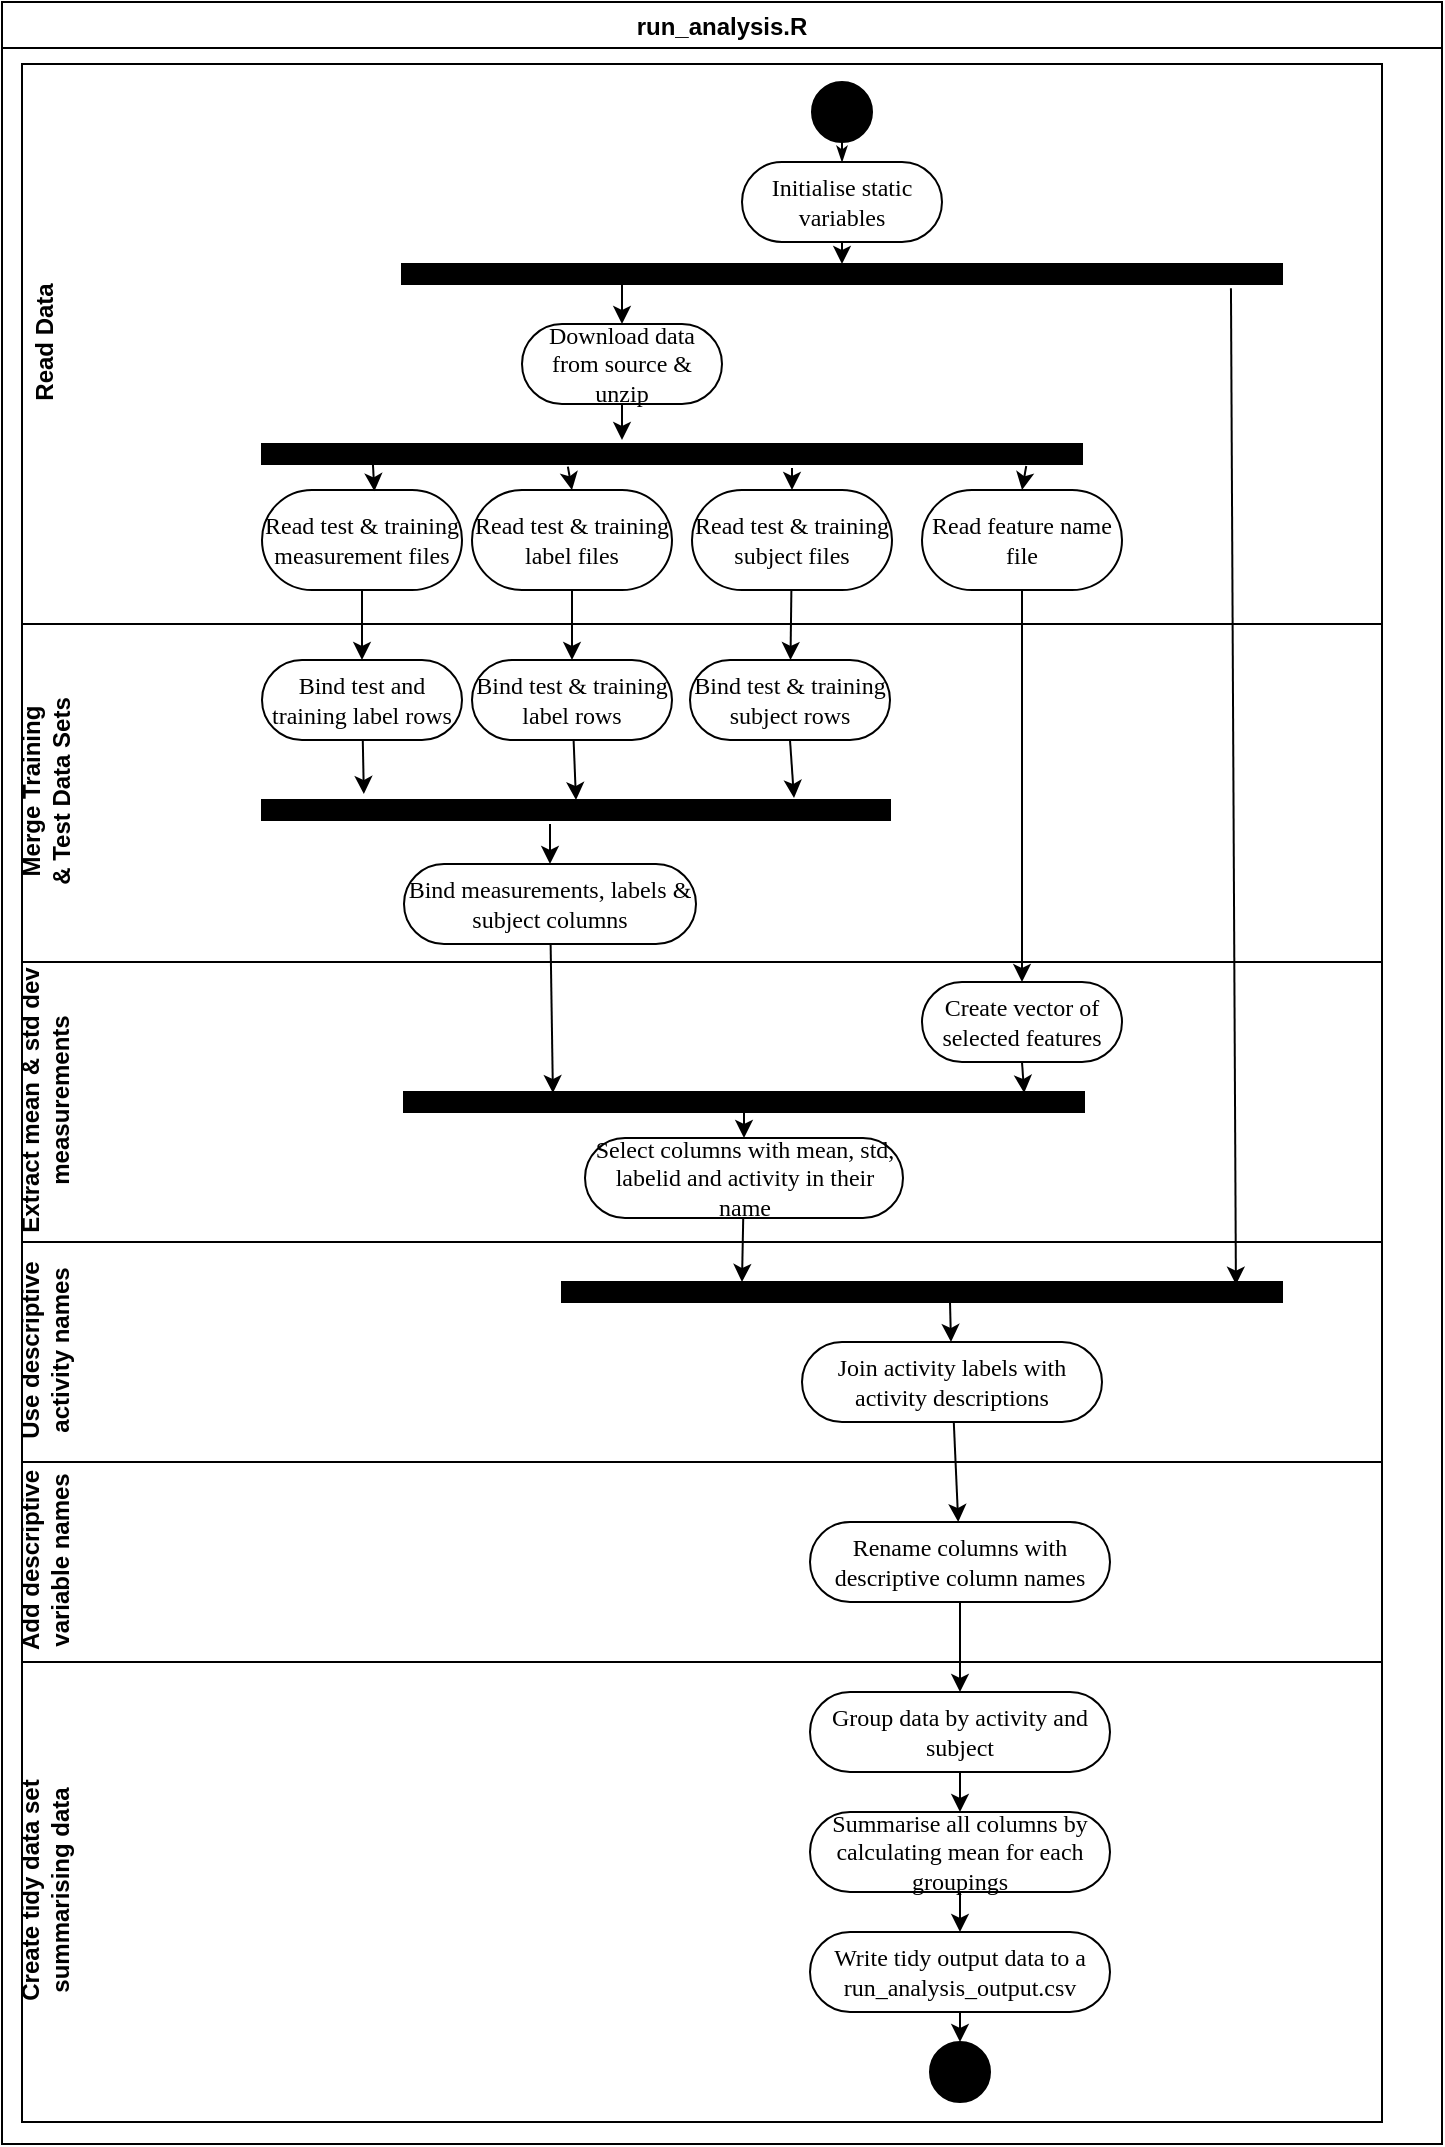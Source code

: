 <mxfile version="13.3.5" type="device"><diagram id="HFw_T7LcUI7f5h7ujG9y" name="Page-1"><mxGraphModel dx="245" dy="548" grid="1" gridSize="10" guides="1" tooltips="1" connect="1" arrows="1" fold="1" page="1" pageScale="1" pageWidth="827" pageHeight="1169" math="0" shadow="0"><root><mxCell id="0"/><mxCell id="1" parent="0"/><mxCell id="Xpmg2z_1HiEXHVIbIYI9-76" value="run_analysis.R" style="swimlane;" vertex="1" parent="1"><mxGeometry x="840" y="19" width="720" height="1071" as="geometry"/></mxCell><mxCell id="Xpmg2z_1HiEXHVIbIYI9-1" value="Read Data" style="swimlane;html=1;horizontal=0;swimlaneLine=0;" vertex="1" parent="Xpmg2z_1HiEXHVIbIYI9-76"><mxGeometry x="10" y="31" width="680" height="280" as="geometry"/></mxCell><mxCell id="Xpmg2z_1HiEXHVIbIYI9-37" value="" style="ellipse;whiteSpace=wrap;html=1;rounded=0;shadow=0;comic=0;labelBackgroundColor=none;strokeWidth=1;fillColor=#000000;fontFamily=Verdana;fontSize=12;align=center;" vertex="1" parent="Xpmg2z_1HiEXHVIbIYI9-1"><mxGeometry x="395" y="9" width="30" height="30" as="geometry"/></mxCell><mxCell id="Xpmg2z_1HiEXHVIbIYI9-36" value="Initialise static variables" style="rounded=1;whiteSpace=wrap;html=1;shadow=0;comic=0;labelBackgroundColor=none;strokeWidth=1;fontFamily=Verdana;fontSize=12;align=center;arcSize=50;" vertex="1" parent="Xpmg2z_1HiEXHVIbIYI9-1"><mxGeometry x="360" y="49" width="100" height="40" as="geometry"/></mxCell><mxCell id="Xpmg2z_1HiEXHVIbIYI9-47" style="rounded=0;html=1;labelBackgroundColor=none;startArrow=none;startFill=0;startSize=5;endArrow=classicThin;endFill=1;endSize=5;jettySize=auto;orthogonalLoop=1;strokeWidth=1;fontFamily=Verdana;fontSize=12;entryX=0.5;entryY=0;entryDx=0;entryDy=0;" edge="1" parent="Xpmg2z_1HiEXHVIbIYI9-1" source="Xpmg2z_1HiEXHVIbIYI9-37" target="Xpmg2z_1HiEXHVIbIYI9-36"><mxGeometry relative="1" as="geometry"><mxPoint x="950" y="50" as="targetPoint"/></mxGeometry></mxCell><mxCell id="Xpmg2z_1HiEXHVIbIYI9-65" value="" style="edgeStyle=none;rounded=0;orthogonalLoop=1;jettySize=auto;html=1;exitX=0.25;exitY=1;exitDx=0;exitDy=0;entryX=0.5;entryY=0;entryDx=0;entryDy=0;" edge="1" parent="Xpmg2z_1HiEXHVIbIYI9-1" source="Xpmg2z_1HiEXHVIbIYI9-70" target="Xpmg2z_1HiEXHVIbIYI9-46"><mxGeometry relative="1" as="geometry"><mxPoint x="430" y="150" as="targetPoint"/></mxGeometry></mxCell><mxCell id="Xpmg2z_1HiEXHVIbIYI9-46" value="Download data from source &amp;amp; unzip" style="rounded=1;whiteSpace=wrap;html=1;shadow=0;comic=0;labelBackgroundColor=none;strokeWidth=1;fontFamily=Verdana;fontSize=12;align=center;arcSize=50;" vertex="1" parent="Xpmg2z_1HiEXHVIbIYI9-1"><mxGeometry x="250" y="130" width="100" height="40" as="geometry"/></mxCell><mxCell id="Xpmg2z_1HiEXHVIbIYI9-35" style="edgeStyle=none;rounded=0;orthogonalLoop=1;jettySize=auto;html=1;exitX=0.5;exitY=1;exitDx=0;exitDy=0;entryX=0.5;entryY=0;entryDx=0;entryDy=0;" edge="1" parent="Xpmg2z_1HiEXHVIbIYI9-1" source="Xpmg2z_1HiEXHVIbIYI9-36" target="Xpmg2z_1HiEXHVIbIYI9-70"><mxGeometry relative="1" as="geometry"/></mxCell><mxCell id="Xpmg2z_1HiEXHVIbIYI9-33" value="" style="whiteSpace=wrap;html=1;rounded=0;shadow=0;comic=0;labelBackgroundColor=none;strokeWidth=1;fillColor=#000000;fontFamily=Verdana;fontSize=12;align=center;rotation=0;" vertex="1" parent="Xpmg2z_1HiEXHVIbIYI9-1"><mxGeometry x="120" y="190" width="410" height="10" as="geometry"/></mxCell><mxCell id="Xpmg2z_1HiEXHVIbIYI9-5" value="" style="edgeStyle=none;rounded=0;orthogonalLoop=1;jettySize=auto;html=1;exitX=0.5;exitY=1;exitDx=0;exitDy=0;" edge="1" parent="Xpmg2z_1HiEXHVIbIYI9-1" source="Xpmg2z_1HiEXHVIbIYI9-46"><mxGeometry relative="1" as="geometry"><mxPoint x="685" y="220" as="sourcePoint"/><mxPoint x="300" y="188" as="targetPoint"/></mxGeometry></mxCell><mxCell id="Xpmg2z_1HiEXHVIbIYI9-7" value="Read test &amp;amp; training measurement files" style="rounded=1;whiteSpace=wrap;html=1;shadow=0;comic=0;labelBackgroundColor=none;strokeWidth=1;fontFamily=Verdana;fontSize=12;align=center;arcSize=50;" vertex="1" parent="Xpmg2z_1HiEXHVIbIYI9-1"><mxGeometry x="120" y="213" width="100" height="50" as="geometry"/></mxCell><mxCell id="Xpmg2z_1HiEXHVIbIYI9-28" value="Read test &amp;amp; training label files" style="rounded=1;whiteSpace=wrap;html=1;shadow=0;comic=0;labelBackgroundColor=none;strokeWidth=1;fontFamily=Verdana;fontSize=12;align=center;arcSize=50;" vertex="1" parent="Xpmg2z_1HiEXHVIbIYI9-1"><mxGeometry x="225" y="213" width="100" height="50" as="geometry"/></mxCell><mxCell id="Xpmg2z_1HiEXHVIbIYI9-38" value="Read test &amp;amp; training subject files" style="rounded=1;whiteSpace=wrap;html=1;shadow=0;comic=0;labelBackgroundColor=none;strokeWidth=1;fontFamily=Verdana;fontSize=12;align=center;arcSize=50;" vertex="1" parent="Xpmg2z_1HiEXHVIbIYI9-1"><mxGeometry x="335" y="213" width="100" height="50" as="geometry"/></mxCell><mxCell id="Xpmg2z_1HiEXHVIbIYI9-48" value="Read feature name file" style="rounded=1;whiteSpace=wrap;html=1;shadow=0;comic=0;labelBackgroundColor=none;strokeWidth=1;fontFamily=Verdana;fontSize=12;align=center;arcSize=50;" vertex="1" parent="Xpmg2z_1HiEXHVIbIYI9-1"><mxGeometry x="450" y="213" width="100" height="50" as="geometry"/></mxCell><mxCell id="Xpmg2z_1HiEXHVIbIYI9-16" style="edgeStyle=none;rounded=0;orthogonalLoop=1;jettySize=auto;html=1;exitX=0.126;exitY=0.967;exitDx=0;exitDy=0;entryX=0.562;entryY=0.013;entryDx=0;entryDy=0;entryPerimeter=0;exitPerimeter=0;" edge="1" parent="Xpmg2z_1HiEXHVIbIYI9-1" target="Xpmg2z_1HiEXHVIbIYI9-7"><mxGeometry relative="1" as="geometry"><mxPoint x="175.44" y="199.67" as="sourcePoint"/></mxGeometry></mxCell><mxCell id="Xpmg2z_1HiEXHVIbIYI9-14" value="" style="edgeStyle=none;rounded=0;orthogonalLoop=1;jettySize=auto;html=1;entryX=0.5;entryY=0;entryDx=0;entryDy=0;exitX=0.373;exitY=1.133;exitDx=0;exitDy=0;exitPerimeter=0;" edge="1" parent="Xpmg2z_1HiEXHVIbIYI9-1" source="Xpmg2z_1HiEXHVIbIYI9-33" target="Xpmg2z_1HiEXHVIbIYI9-28"><mxGeometry relative="1" as="geometry"><mxPoint x="685" y="260" as="targetPoint"/></mxGeometry></mxCell><mxCell id="Xpmg2z_1HiEXHVIbIYI9-13" value="" style="edgeStyle=none;rounded=0;orthogonalLoop=1;jettySize=auto;html=1;entryX=0.5;entryY=0;entryDx=0;entryDy=0;" edge="1" parent="Xpmg2z_1HiEXHVIbIYI9-1" target="Xpmg2z_1HiEXHVIbIYI9-38"><mxGeometry relative="1" as="geometry"><mxPoint x="385" y="202" as="sourcePoint"/><mxPoint x="686" y="290" as="targetPoint"/></mxGeometry></mxCell><mxCell id="Xpmg2z_1HiEXHVIbIYI9-15" value="" style="edgeStyle=none;rounded=0;orthogonalLoop=1;jettySize=auto;html=1;entryX=0.5;entryY=0;entryDx=0;entryDy=0;exitX=0.932;exitY=1.1;exitDx=0;exitDy=0;exitPerimeter=0;" edge="1" parent="Xpmg2z_1HiEXHVIbIYI9-1" source="Xpmg2z_1HiEXHVIbIYI9-33" target="Xpmg2z_1HiEXHVIbIYI9-48"><mxGeometry relative="1" as="geometry"><mxPoint x="945" y="250" as="sourcePoint"/><mxPoint x="685" y="260" as="targetPoint"/></mxGeometry></mxCell><mxCell id="Xpmg2z_1HiEXHVIbIYI9-70" value="" style="whiteSpace=wrap;html=1;rounded=0;shadow=0;comic=0;labelBackgroundColor=none;strokeWidth=1;fillColor=#000000;fontFamily=Verdana;fontSize=12;align=center;rotation=0;" vertex="1" parent="Xpmg2z_1HiEXHVIbIYI9-1"><mxGeometry x="190" y="100" width="440" height="10" as="geometry"/></mxCell><mxCell id="Xpmg2z_1HiEXHVIbIYI9-6" value="" style="edgeStyle=none;rounded=0;orthogonalLoop=1;jettySize=auto;html=1;" edge="1" parent="Xpmg2z_1HiEXHVIbIYI9-76" source="Xpmg2z_1HiEXHVIbIYI9-7" target="Xpmg2z_1HiEXHVIbIYI9-9"><mxGeometry relative="1" as="geometry"/></mxCell><mxCell id="Xpmg2z_1HiEXHVIbIYI9-10" value="" style="edgeStyle=none;rounded=0;orthogonalLoop=1;jettySize=auto;html=1;" edge="1" parent="Xpmg2z_1HiEXHVIbIYI9-76" source="Xpmg2z_1HiEXHVIbIYI9-28" target="Xpmg2z_1HiEXHVIbIYI9-23"><mxGeometry relative="1" as="geometry"/></mxCell><mxCell id="Xpmg2z_1HiEXHVIbIYI9-11" value="" style="edgeStyle=none;rounded=0;orthogonalLoop=1;jettySize=auto;html=1;" edge="1" parent="Xpmg2z_1HiEXHVIbIYI9-76" source="Xpmg2z_1HiEXHVIbIYI9-38" target="Xpmg2z_1HiEXHVIbIYI9-43"><mxGeometry relative="1" as="geometry"/></mxCell><mxCell id="Xpmg2z_1HiEXHVIbIYI9-39" value="" style="edgeStyle=none;rounded=0;orthogonalLoop=1;jettySize=auto;html=1;" edge="1" parent="Xpmg2z_1HiEXHVIbIYI9-76" source="Xpmg2z_1HiEXHVIbIYI9-48" target="Xpmg2z_1HiEXHVIbIYI9-42"><mxGeometry relative="1" as="geometry"/></mxCell><mxCell id="Xpmg2z_1HiEXHVIbIYI9-49" value="Extract mean &amp;amp; std dev &lt;br&gt;measurements" style="swimlane;html=1;horizontal=0;swimlaneLine=0;" vertex="1" parent="Xpmg2z_1HiEXHVIbIYI9-76"><mxGeometry x="10" y="480" width="680" height="140" as="geometry"/></mxCell><mxCell id="Xpmg2z_1HiEXHVIbIYI9-60" style="edgeStyle=none;rounded=0;orthogonalLoop=1;jettySize=auto;html=1;exitX=0.5;exitY=1;exitDx=0;exitDy=0;" edge="1" parent="Xpmg2z_1HiEXHVIbIYI9-49" source="Xpmg2z_1HiEXHVIbIYI9-40" target="Xpmg2z_1HiEXHVIbIYI9-25"><mxGeometry relative="1" as="geometry"/></mxCell><mxCell id="Xpmg2z_1HiEXHVIbIYI9-40" value="" style="whiteSpace=wrap;html=1;rounded=0;shadow=0;comic=0;labelBackgroundColor=none;strokeWidth=1;fillColor=#000000;fontFamily=Verdana;fontSize=12;align=center;rotation=0;" vertex="1" parent="Xpmg2z_1HiEXHVIbIYI9-49"><mxGeometry x="191" y="65" width="340" height="10" as="geometry"/></mxCell><mxCell id="Xpmg2z_1HiEXHVIbIYI9-25" value="Select columns with mean, std, labelid and activity in their name" style="rounded=1;whiteSpace=wrap;html=1;shadow=0;comic=0;labelBackgroundColor=none;strokeWidth=1;fontFamily=Verdana;fontSize=12;align=center;arcSize=50;" vertex="1" parent="Xpmg2z_1HiEXHVIbIYI9-49"><mxGeometry x="281.5" y="88" width="159" height="40" as="geometry"/></mxCell><mxCell id="Xpmg2z_1HiEXHVIbIYI9-2" value="Merge Training &lt;br&gt;&amp;amp; Test Data Sets" style="swimlane;html=1;horizontal=0;swimlaneLine=0;" vertex="1" parent="Xpmg2z_1HiEXHVIbIYI9-49"><mxGeometry y="-169" width="680" height="169" as="geometry"/></mxCell><mxCell id="Xpmg2z_1HiEXHVIbIYI9-9" value="Bind test and training label rows" style="rounded=1;whiteSpace=wrap;html=1;shadow=0;comic=0;labelBackgroundColor=none;strokeWidth=1;fontFamily=Verdana;fontSize=12;align=center;arcSize=50;" vertex="1" parent="Xpmg2z_1HiEXHVIbIYI9-2"><mxGeometry x="120" y="18" width="100" height="40" as="geometry"/></mxCell><mxCell id="Xpmg2z_1HiEXHVIbIYI9-23" value="Bind test &amp;amp; training label rows" style="rounded=1;whiteSpace=wrap;html=1;shadow=0;comic=0;labelBackgroundColor=none;strokeWidth=1;fontFamily=Verdana;fontSize=12;align=center;arcSize=50;" vertex="1" parent="Xpmg2z_1HiEXHVIbIYI9-2"><mxGeometry x="225" y="18" width="100" height="40" as="geometry"/></mxCell><mxCell id="Xpmg2z_1HiEXHVIbIYI9-27" value="Bind measurements, labels &amp;amp; subject columns" style="rounded=1;whiteSpace=wrap;html=1;shadow=0;comic=0;labelBackgroundColor=none;strokeWidth=1;fontFamily=Verdana;fontSize=12;align=center;arcSize=50;" vertex="1" parent="Xpmg2z_1HiEXHVIbIYI9-2"><mxGeometry x="191" y="120" width="146" height="40" as="geometry"/></mxCell><mxCell id="Xpmg2z_1HiEXHVIbIYI9-43" value="Bind test &amp;amp; training subject rows" style="rounded=1;whiteSpace=wrap;html=1;shadow=0;comic=0;labelBackgroundColor=none;strokeWidth=1;fontFamily=Verdana;fontSize=12;align=center;arcSize=50;" vertex="1" parent="Xpmg2z_1HiEXHVIbIYI9-2"><mxGeometry x="334" y="18" width="100" height="40" as="geometry"/></mxCell><mxCell id="Xpmg2z_1HiEXHVIbIYI9-44" style="edgeStyle=none;rounded=0;orthogonalLoop=1;jettySize=auto;html=1;entryX=0.5;entryY=0;entryDx=0;entryDy=0;" edge="1" parent="Xpmg2z_1HiEXHVIbIYI9-2" target="Xpmg2z_1HiEXHVIbIYI9-27"><mxGeometry relative="1" as="geometry"><mxPoint x="264" y="100" as="sourcePoint"/><mxPoint x="264" y="128" as="targetPoint"/></mxGeometry></mxCell><mxCell id="Xpmg2z_1HiEXHVIbIYI9-45" value="" style="whiteSpace=wrap;html=1;rounded=0;shadow=0;comic=0;labelBackgroundColor=none;strokeWidth=1;fillColor=#000000;fontFamily=Verdana;fontSize=12;align=center;rotation=0;" vertex="1" parent="Xpmg2z_1HiEXHVIbIYI9-2"><mxGeometry x="120" y="88" width="314" height="10" as="geometry"/></mxCell><mxCell id="Xpmg2z_1HiEXHVIbIYI9-8" value="" style="edgeStyle=none;rounded=0;orthogonalLoop=1;jettySize=auto;html=1;entryX=0.138;entryY=-0.3;entryDx=0;entryDy=0;entryPerimeter=0;" edge="1" parent="Xpmg2z_1HiEXHVIbIYI9-2" source="Xpmg2z_1HiEXHVIbIYI9-9"><mxGeometry relative="1" as="geometry"><mxPoint x="170.92" y="85.0" as="targetPoint"/></mxGeometry></mxCell><mxCell id="Xpmg2z_1HiEXHVIbIYI9-4" value="" style="edgeStyle=none;rounded=0;orthogonalLoop=1;jettySize=auto;html=1;entryX=0.5;entryY=0;entryDx=0;entryDy=0;" edge="1" parent="Xpmg2z_1HiEXHVIbIYI9-2" source="Xpmg2z_1HiEXHVIbIYI9-23" target="Xpmg2z_1HiEXHVIbIYI9-45"><mxGeometry relative="1" as="geometry"/></mxCell><mxCell id="Xpmg2z_1HiEXHVIbIYI9-12" value="" style="edgeStyle=none;rounded=0;orthogonalLoop=1;jettySize=auto;html=1;exitX=0.5;exitY=1;exitDx=0;exitDy=0;" edge="1" parent="Xpmg2z_1HiEXHVIbIYI9-2" source="Xpmg2z_1HiEXHVIbIYI9-43"><mxGeometry relative="1" as="geometry"><mxPoint x="386" y="87" as="targetPoint"/></mxGeometry></mxCell><mxCell id="Xpmg2z_1HiEXHVIbIYI9-26" value="" style="edgeStyle=none;rounded=0;orthogonalLoop=1;jettySize=auto;html=1;entryX=0.219;entryY=0.05;entryDx=0;entryDy=0;entryPerimeter=0;" edge="1" parent="Xpmg2z_1HiEXHVIbIYI9-49" source="Xpmg2z_1HiEXHVIbIYI9-27" target="Xpmg2z_1HiEXHVIbIYI9-40"><mxGeometry relative="1" as="geometry"><mxPoint x="269" y="-11" as="targetPoint"/></mxGeometry></mxCell><mxCell id="Xpmg2z_1HiEXHVIbIYI9-51" value="Use descriptive &lt;br&gt;activity names" style="swimlane;html=1;horizontal=0;swimlaneLine=0;" vertex="1" parent="Xpmg2z_1HiEXHVIbIYI9-76"><mxGeometry x="10" y="620" width="680" height="110" as="geometry"/></mxCell><mxCell id="Xpmg2z_1HiEXHVIbIYI9-22" value="Join activity labels with activity descriptions" style="rounded=1;whiteSpace=wrap;html=1;shadow=0;comic=0;labelBackgroundColor=none;strokeWidth=1;fontFamily=Verdana;fontSize=12;align=center;arcSize=50;" vertex="1" parent="Xpmg2z_1HiEXHVIbIYI9-51"><mxGeometry x="390" y="50" width="150" height="40" as="geometry"/></mxCell><mxCell id="Xpmg2z_1HiEXHVIbIYI9-63" value="" style="whiteSpace=wrap;html=1;rounded=0;shadow=0;comic=0;labelBackgroundColor=none;strokeWidth=1;fillColor=#000000;fontFamily=Verdana;fontSize=12;align=center;rotation=0;" vertex="1" parent="Xpmg2z_1HiEXHVIbIYI9-51"><mxGeometry x="270" y="20" width="360" height="10" as="geometry"/></mxCell><mxCell id="Xpmg2z_1HiEXHVIbIYI9-71" style="edgeStyle=none;rounded=0;orthogonalLoop=1;jettySize=auto;html=1;exitX=0.5;exitY=1;exitDx=0;exitDy=0;" edge="1" parent="Xpmg2z_1HiEXHVIbIYI9-51"><mxGeometry relative="1" as="geometry"><mxPoint x="554" y="30" as="sourcePoint"/><mxPoint x="554" y="30" as="targetPoint"/></mxGeometry></mxCell><mxCell id="Xpmg2z_1HiEXHVIbIYI9-74" value="" style="edgeStyle=none;rounded=0;orthogonalLoop=1;jettySize=auto;html=1;exitX=0.25;exitY=1;exitDx=0;exitDy=0;" edge="1" parent="Xpmg2z_1HiEXHVIbIYI9-51" target="Xpmg2z_1HiEXHVIbIYI9-22"><mxGeometry relative="1" as="geometry"><mxPoint x="464.0" y="30" as="sourcePoint"/><mxPoint x="554" y="110" as="targetPoint"/></mxGeometry></mxCell><mxCell id="Xpmg2z_1HiEXHVIbIYI9-24" value="" style="edgeStyle=none;rounded=0;orthogonalLoop=1;jettySize=auto;html=1;entryX=0.25;entryY=0;entryDx=0;entryDy=0;" edge="1" parent="Xpmg2z_1HiEXHVIbIYI9-76" source="Xpmg2z_1HiEXHVIbIYI9-25" target="Xpmg2z_1HiEXHVIbIYI9-63"><mxGeometry relative="1" as="geometry"/></mxCell><mxCell id="Xpmg2z_1HiEXHVIbIYI9-53" value="Create tidy data set &lt;br&gt;summarising data" style="swimlane;html=1;horizontal=0;swimlaneLine=0;" vertex="1" parent="Xpmg2z_1HiEXHVIbIYI9-76"><mxGeometry x="10" y="830" width="680" height="230" as="geometry"/></mxCell><mxCell id="Xpmg2z_1HiEXHVIbIYI9-20" value="Summarise all columns by calculating mean for each groupings" style="rounded=1;whiteSpace=wrap;html=1;shadow=0;comic=0;labelBackgroundColor=none;strokeWidth=1;fontFamily=Verdana;fontSize=12;align=center;arcSize=50;" vertex="1" parent="Xpmg2z_1HiEXHVIbIYI9-53"><mxGeometry x="394" y="75" width="150" height="40" as="geometry"/></mxCell><mxCell id="Xpmg2z_1HiEXHVIbIYI9-29" value="" style="edgeStyle=none;rounded=0;orthogonalLoop=1;jettySize=auto;html=1;" edge="1" parent="Xpmg2z_1HiEXHVIbIYI9-53" source="Xpmg2z_1HiEXHVIbIYI9-30" target="Xpmg2z_1HiEXHVIbIYI9-20"><mxGeometry relative="1" as="geometry"/></mxCell><mxCell id="Xpmg2z_1HiEXHVIbIYI9-30" value="Group data by activity and subject" style="rounded=1;whiteSpace=wrap;html=1;shadow=0;comic=0;labelBackgroundColor=none;strokeWidth=1;fontFamily=Verdana;fontSize=12;align=center;arcSize=50;" vertex="1" parent="Xpmg2z_1HiEXHVIbIYI9-53"><mxGeometry x="394" y="15" width="150" height="40" as="geometry"/></mxCell><mxCell id="Xpmg2z_1HiEXHVIbIYI9-32" value="Write tidy output data to a run_analysis_output.csv" style="rounded=1;whiteSpace=wrap;html=1;shadow=0;comic=0;labelBackgroundColor=none;strokeWidth=1;fontFamily=Verdana;fontSize=12;align=center;arcSize=50;" vertex="1" parent="Xpmg2z_1HiEXHVIbIYI9-53"><mxGeometry x="394" y="135" width="150" height="40" as="geometry"/></mxCell><mxCell id="Xpmg2z_1HiEXHVIbIYI9-19" value="" style="edgeStyle=none;rounded=0;orthogonalLoop=1;jettySize=auto;html=1;" edge="1" parent="Xpmg2z_1HiEXHVIbIYI9-53" source="Xpmg2z_1HiEXHVIbIYI9-20" target="Xpmg2z_1HiEXHVIbIYI9-32"><mxGeometry relative="1" as="geometry"/></mxCell><mxCell id="Xpmg2z_1HiEXHVIbIYI9-61" style="edgeStyle=none;rounded=0;orthogonalLoop=1;jettySize=auto;html=1;exitX=0;exitY=0.5;exitDx=0;exitDy=0;" edge="1" parent="Xpmg2z_1HiEXHVIbIYI9-53" source="Xpmg2z_1HiEXHVIbIYI9-30" target="Xpmg2z_1HiEXHVIbIYI9-30"><mxGeometry relative="1" as="geometry"/></mxCell><mxCell id="Xpmg2z_1HiEXHVIbIYI9-62" value="" style="ellipse;whiteSpace=wrap;html=1;rounded=0;shadow=0;comic=0;labelBackgroundColor=none;strokeWidth=1;fillColor=#000000;fontFamily=Verdana;fontSize=12;align=center;" vertex="1" parent="Xpmg2z_1HiEXHVIbIYI9-53"><mxGeometry x="454" y="190" width="30" height="30" as="geometry"/></mxCell><mxCell id="Xpmg2z_1HiEXHVIbIYI9-31" value="" style="edgeStyle=none;rounded=0;orthogonalLoop=1;jettySize=auto;html=1;entryX=0.5;entryY=0;entryDx=0;entryDy=0;" edge="1" parent="Xpmg2z_1HiEXHVIbIYI9-53" source="Xpmg2z_1HiEXHVIbIYI9-32" target="Xpmg2z_1HiEXHVIbIYI9-62"><mxGeometry relative="1" as="geometry"><mxPoint x="929" y="220" as="targetPoint"/></mxGeometry></mxCell><mxCell id="Xpmg2z_1HiEXHVIbIYI9-41" value="" style="edgeStyle=none;rounded=0;orthogonalLoop=1;jettySize=auto;html=1;exitX=0.5;exitY=1;exitDx=0;exitDy=0;entryX=0.912;entryY=0.05;entryDx=0;entryDy=0;entryPerimeter=0;" edge="1" parent="Xpmg2z_1HiEXHVIbIYI9-76" source="Xpmg2z_1HiEXHVIbIYI9-42" target="Xpmg2z_1HiEXHVIbIYI9-40"><mxGeometry relative="1" as="geometry"><mxPoint x="510" y="540" as="targetPoint"/></mxGeometry></mxCell><mxCell id="Xpmg2z_1HiEXHVIbIYI9-42" value="Create vector of selected features" style="rounded=1;whiteSpace=wrap;html=1;shadow=0;comic=0;labelBackgroundColor=none;strokeWidth=1;fontFamily=Verdana;fontSize=12;align=center;arcSize=50;" vertex="1" parent="Xpmg2z_1HiEXHVIbIYI9-76"><mxGeometry x="460" y="490" width="100" height="40" as="geometry"/></mxCell><mxCell id="Xpmg2z_1HiEXHVIbIYI9-52" value="Add descriptive &lt;br&gt;variable names" style="swimlane;html=1;horizontal=0;swimlaneLine=0;" vertex="1" parent="Xpmg2z_1HiEXHVIbIYI9-76"><mxGeometry x="10" y="730" width="680" height="100" as="geometry"/></mxCell><mxCell id="Xpmg2z_1HiEXHVIbIYI9-21" value="Rename columns with descriptive column names" style="rounded=1;whiteSpace=wrap;html=1;shadow=0;comic=0;labelBackgroundColor=none;strokeWidth=1;fontFamily=Verdana;fontSize=12;align=center;arcSize=50;" vertex="1" parent="Xpmg2z_1HiEXHVIbIYI9-52"><mxGeometry x="394" y="30" width="150" height="40" as="geometry"/></mxCell><mxCell id="Xpmg2z_1HiEXHVIbIYI9-17" value="" style="edgeStyle=none;rounded=0;orthogonalLoop=1;jettySize=auto;html=1;" edge="1" parent="Xpmg2z_1HiEXHVIbIYI9-76" source="Xpmg2z_1HiEXHVIbIYI9-22" target="Xpmg2z_1HiEXHVIbIYI9-21"><mxGeometry relative="1" as="geometry"/></mxCell><mxCell id="Xpmg2z_1HiEXHVIbIYI9-18" value="" style="edgeStyle=none;rounded=0;orthogonalLoop=1;jettySize=auto;html=1;entryX=0.5;entryY=0;entryDx=0;entryDy=0;" edge="1" parent="Xpmg2z_1HiEXHVIbIYI9-76" source="Xpmg2z_1HiEXHVIbIYI9-21" target="Xpmg2z_1HiEXHVIbIYI9-30"><mxGeometry relative="1" as="geometry"><mxPoint x="939" y="810" as="targetPoint"/></mxGeometry></mxCell><mxCell id="Xpmg2z_1HiEXHVIbIYI9-72" value="" style="edgeStyle=none;rounded=0;orthogonalLoop=1;jettySize=auto;html=1;entryX=0.936;entryY=0.133;entryDx=0;entryDy=0;entryPerimeter=0;exitX=0.942;exitY=1.217;exitDx=0;exitDy=0;exitPerimeter=0;" edge="1" parent="Xpmg2z_1HiEXHVIbIYI9-76" source="Xpmg2z_1HiEXHVIbIYI9-70" target="Xpmg2z_1HiEXHVIbIYI9-63"><mxGeometry relative="1" as="geometry"/></mxCell></root></mxGraphModel></diagram></mxfile>
